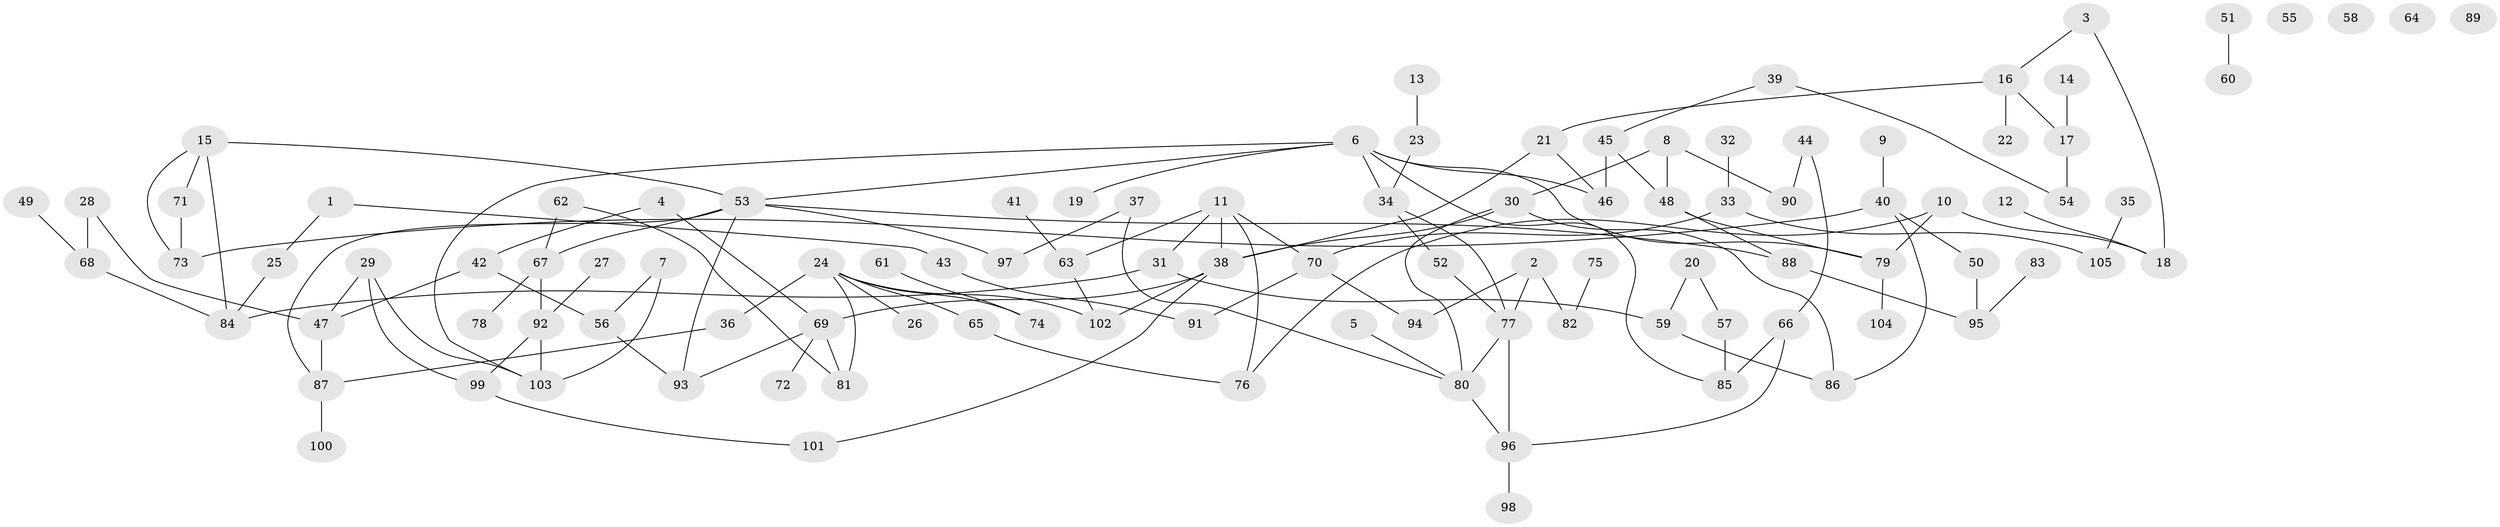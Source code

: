 // coarse degree distribution, {2: 0.22388059701492538, 5: 0.07462686567164178, 3: 0.208955223880597, 1: 0.23880597014925373, 8: 0.014925373134328358, 4: 0.04477611940298507, 6: 0.07462686567164178, 7: 0.029850746268656716, 0: 0.07462686567164178, 9: 0.014925373134328358}
// Generated by graph-tools (version 1.1) at 2025/23/03/03/25 07:23:27]
// undirected, 105 vertices, 133 edges
graph export_dot {
graph [start="1"]
  node [color=gray90,style=filled];
  1;
  2;
  3;
  4;
  5;
  6;
  7;
  8;
  9;
  10;
  11;
  12;
  13;
  14;
  15;
  16;
  17;
  18;
  19;
  20;
  21;
  22;
  23;
  24;
  25;
  26;
  27;
  28;
  29;
  30;
  31;
  32;
  33;
  34;
  35;
  36;
  37;
  38;
  39;
  40;
  41;
  42;
  43;
  44;
  45;
  46;
  47;
  48;
  49;
  50;
  51;
  52;
  53;
  54;
  55;
  56;
  57;
  58;
  59;
  60;
  61;
  62;
  63;
  64;
  65;
  66;
  67;
  68;
  69;
  70;
  71;
  72;
  73;
  74;
  75;
  76;
  77;
  78;
  79;
  80;
  81;
  82;
  83;
  84;
  85;
  86;
  87;
  88;
  89;
  90;
  91;
  92;
  93;
  94;
  95;
  96;
  97;
  98;
  99;
  100;
  101;
  102;
  103;
  104;
  105;
  1 -- 25;
  1 -- 43;
  2 -- 77;
  2 -- 82;
  2 -- 94;
  3 -- 16;
  3 -- 18;
  4 -- 42;
  4 -- 69;
  5 -- 80;
  6 -- 19;
  6 -- 34;
  6 -- 46;
  6 -- 53;
  6 -- 79;
  6 -- 85;
  6 -- 103;
  7 -- 56;
  7 -- 103;
  8 -- 30;
  8 -- 48;
  8 -- 90;
  9 -- 40;
  10 -- 18;
  10 -- 76;
  10 -- 79;
  11 -- 31;
  11 -- 38;
  11 -- 63;
  11 -- 70;
  11 -- 76;
  12 -- 18;
  13 -- 23;
  14 -- 17;
  15 -- 53;
  15 -- 71;
  15 -- 73;
  15 -- 84;
  16 -- 17;
  16 -- 21;
  16 -- 22;
  17 -- 54;
  20 -- 57;
  20 -- 59;
  21 -- 38;
  21 -- 46;
  23 -- 34;
  24 -- 26;
  24 -- 36;
  24 -- 65;
  24 -- 74;
  24 -- 81;
  24 -- 102;
  25 -- 84;
  27 -- 92;
  28 -- 47;
  28 -- 68;
  29 -- 47;
  29 -- 99;
  29 -- 103;
  30 -- 38;
  30 -- 80;
  30 -- 86;
  31 -- 59;
  31 -- 84;
  32 -- 33;
  33 -- 70;
  33 -- 105;
  34 -- 52;
  34 -- 77;
  35 -- 105;
  36 -- 87;
  37 -- 80;
  37 -- 97;
  38 -- 69;
  38 -- 101;
  38 -- 102;
  39 -- 45;
  39 -- 54;
  40 -- 50;
  40 -- 73;
  40 -- 86;
  41 -- 63;
  42 -- 47;
  42 -- 56;
  43 -- 91;
  44 -- 66;
  44 -- 90;
  45 -- 46;
  45 -- 48;
  47 -- 87;
  48 -- 79;
  48 -- 88;
  49 -- 68;
  50 -- 95;
  51 -- 60;
  52 -- 77;
  53 -- 67;
  53 -- 87;
  53 -- 88;
  53 -- 93;
  53 -- 97;
  56 -- 93;
  57 -- 85;
  59 -- 86;
  61 -- 74;
  62 -- 67;
  62 -- 81;
  63 -- 102;
  65 -- 76;
  66 -- 85;
  66 -- 96;
  67 -- 78;
  67 -- 92;
  68 -- 84;
  69 -- 72;
  69 -- 81;
  69 -- 93;
  70 -- 91;
  70 -- 94;
  71 -- 73;
  75 -- 82;
  77 -- 80;
  77 -- 96;
  79 -- 104;
  80 -- 96;
  83 -- 95;
  87 -- 100;
  88 -- 95;
  92 -- 99;
  92 -- 103;
  96 -- 98;
  99 -- 101;
}

